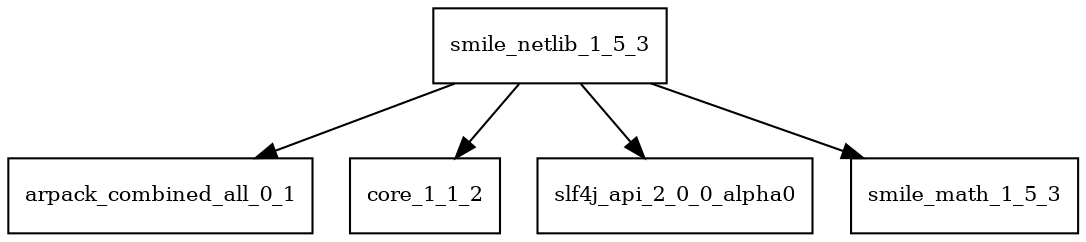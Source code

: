 digraph smile_netlib_1_5_3_dependencies {
  node [shape = box, fontsize=10.0];
  smile_netlib_1_5_3 -> arpack_combined_all_0_1;
  smile_netlib_1_5_3 -> core_1_1_2;
  smile_netlib_1_5_3 -> slf4j_api_2_0_0_alpha0;
  smile_netlib_1_5_3 -> smile_math_1_5_3;
}
